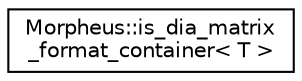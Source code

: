 digraph "Graphical Class Hierarchy"
{
 // LATEX_PDF_SIZE
  edge [fontname="Helvetica",fontsize="10",labelfontname="Helvetica",labelfontsize="10"];
  node [fontname="Helvetica",fontsize="10",shape=record];
  rankdir="LR";
  Node0 [label="Morpheus::is_dia_matrix\l_format_container\< T \>",height=0.2,width=0.4,color="black", fillcolor="white", style="filled",URL="$classMorpheus_1_1is__dia__matrix__format__container.html",tooltip="Checks if the given type T is a valid DIA Sparse Matrix Format Container i.e is valid matrix containe..."];
}
